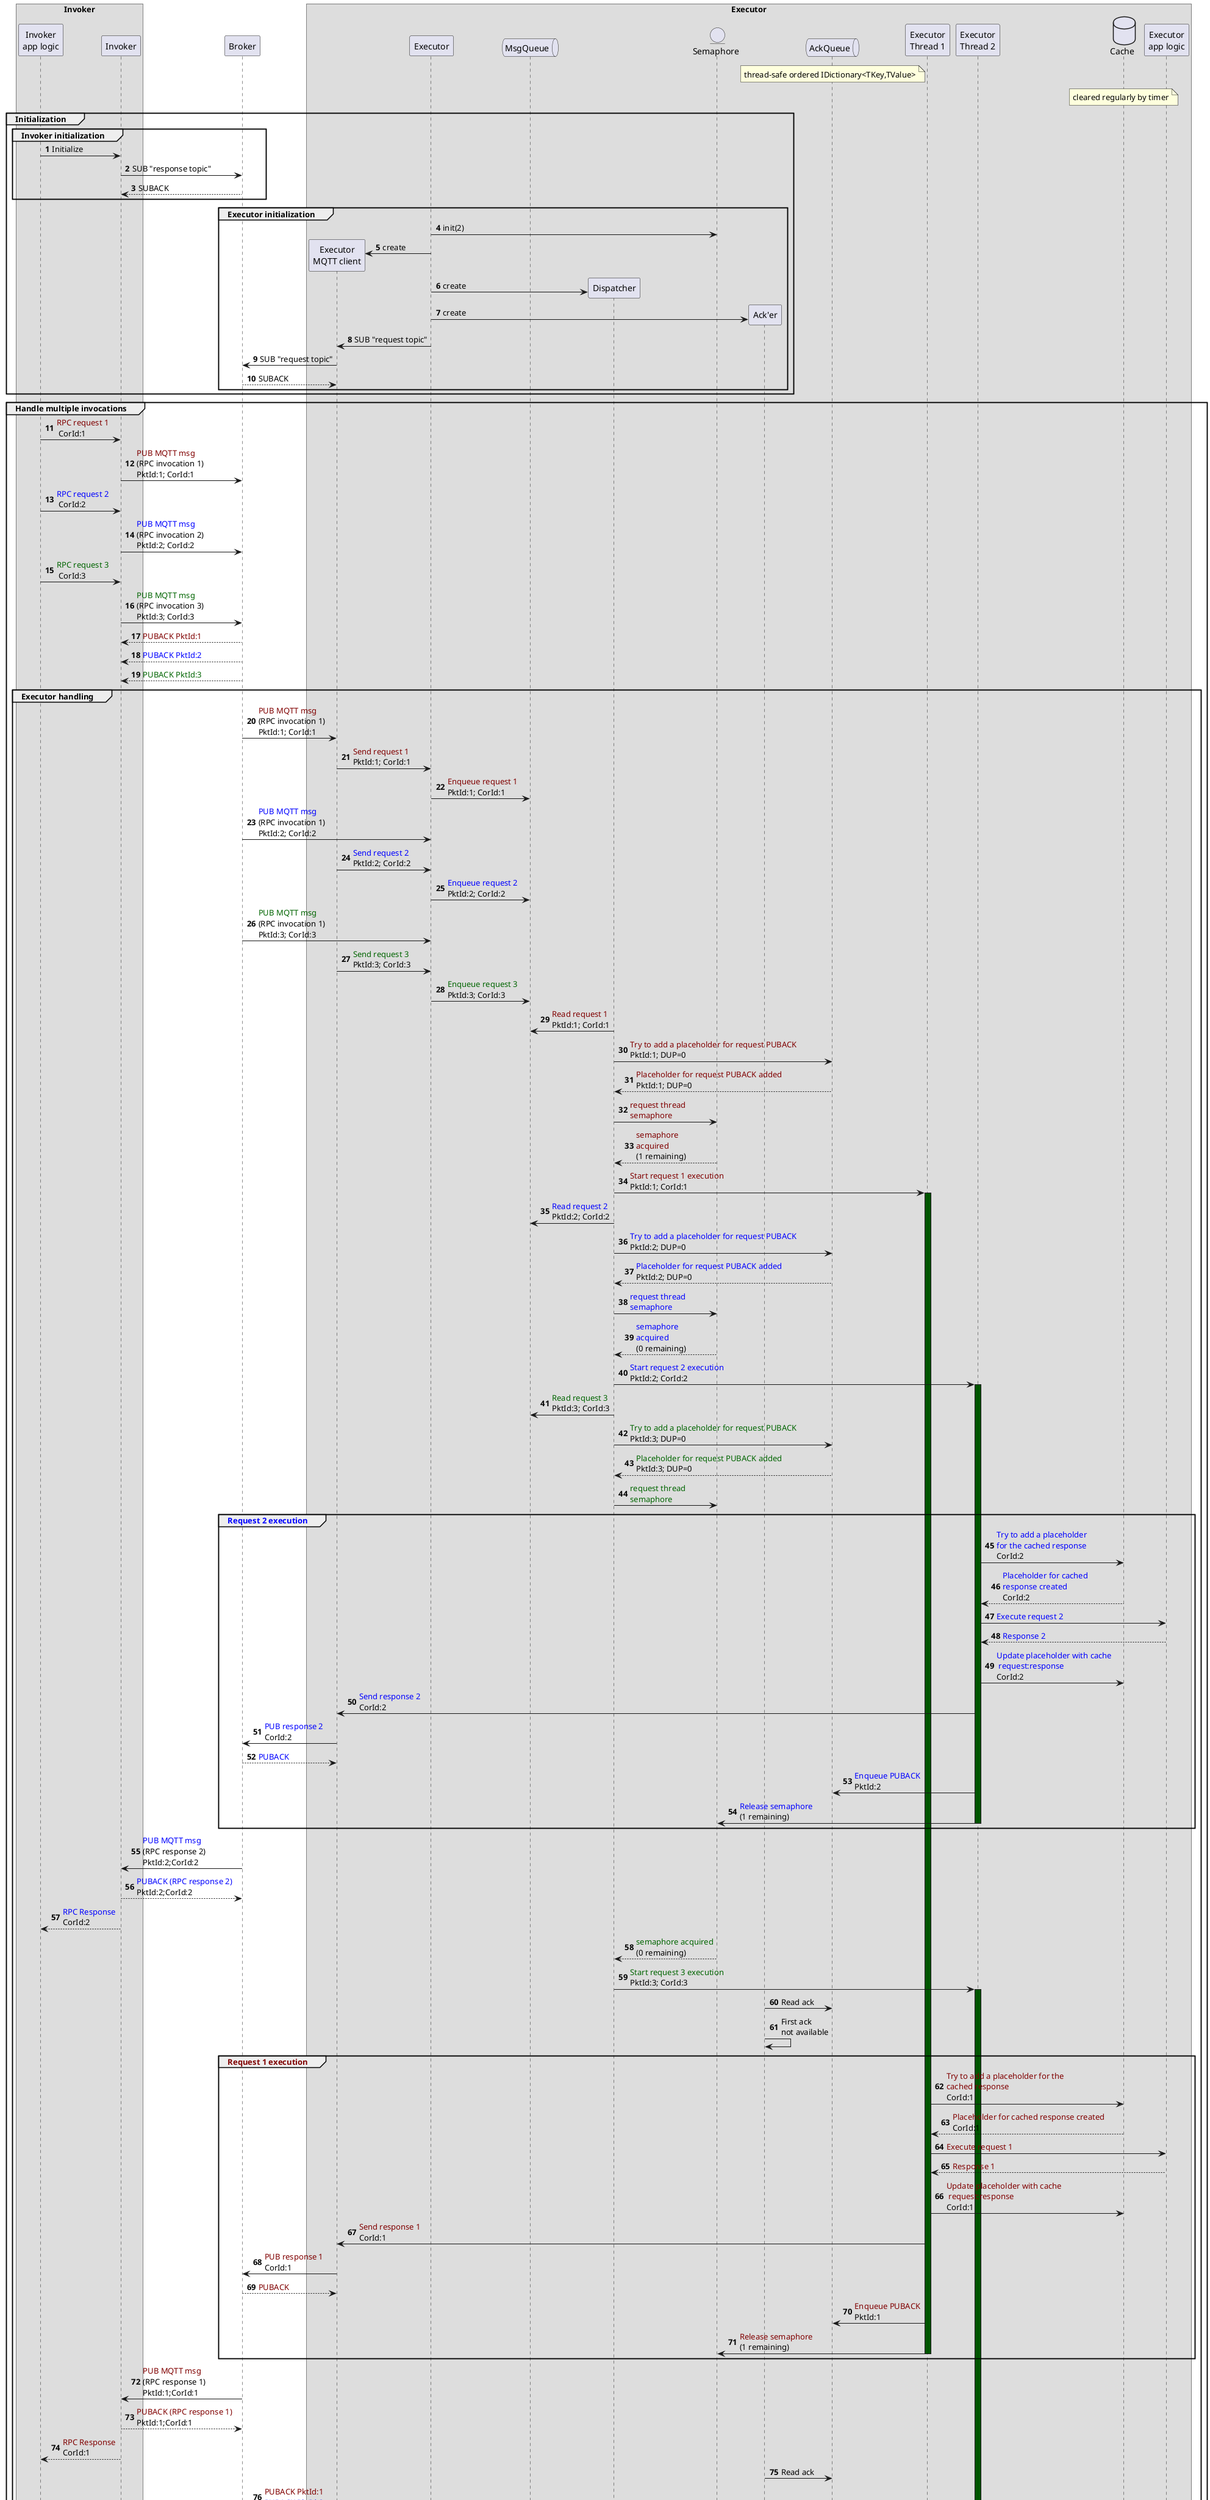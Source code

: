 @startuml
box Invoker
participant "Invoker\napp logic" as ial
participant "Invoker" as i
end box

participant "Broker" as b

box Executor
participant "Executor\nMQTT client" as emc
participant "Executor" as e
queue "MsgQueue" as q
participant "Dispatcher" as d
entity "Semaphore" as sem
participant "Ack'er" as acker
queue "AckQueue" as ack
note over ack : thread-safe ordered IDictionary<TKey,TValue>
participant "Executor\nThread 1" as t1
participant "Executor\nThread 2" as t2

database "Cache" as c
note over c: cleared regularly by timer
participant "Executor\napp logic" as al
end box
autonumber 

group Initialization
group Invoker initialization
ial -> i : Initialize
i -> b : SUB "response topic"
b --> i : SUBACK
end
group Executor initialization
e -> sem : init(2)
create emc
e -> emc : create
create d
e -> d : create
create acker
e -> acker : create
e -> emc : SUB "request topic"
emc -> b : SUB "request topic"
b --> emc : SUBACK
end
end

group Handle multiple invocations 
ial -> i : <font color=maroon>RPC request 1 \n CorId:1
i -> b : <font color=maroon>PUB MQTT msg\n(RPC invocation 1)\nPktId:1; CorId:1
ial -> i : <font color=blue>RPC request 2 \n CorId:2
i -> b : <font color=blue>PUB MQTT msg\n(RPC invocation 2)\nPktId:2; CorId:2
ial -> i : <font color=darkgreen>RPC request 3 \n CorId:3
i -> b : <font color=darkgreen>PUB MQTT msg\n(RPC invocation 3)\nPktId:3; CorId:3
b --> i : <font color=maroon>PUBACK PktId:1
b --> i : <font color=blue>PUBACK PktId:2
b --> i : <font color=darkgreen>PUBACK PktId:3

group Executor handling
b -> emc : <font color=maroon>PUB MQTT msg\n(RPC invocation 1)\nPktId:1; CorId:1
emc -> e : <font color=maroon>Send request 1 \nPktId:1; CorId:1
e -> q : <font color=maroon>Enqueue request 1 \nPktId:1; CorId:1

b -> e : <font color=blue>PUB MQTT msg\n(RPC invocation 1)\nPktId:2; CorId:2
emc -> e : <font color=blue>Send request 2 \nPktId:2; CorId:2
e -> q : <font color=blue>Enqueue request 2 \nPktId:2; CorId:2

b -> e : <font color=darkgreen>PUB MQTT msg\n(RPC invocation 1)\nPktId:3; CorId:3
emc -> e : <font color=darkgreen>Send request 3 \nPktId:3; CorId:3
e -> q : <font color=darkgreen>Enqueue request 3 \nPktId:3; CorId:3

d -> q : <font color=maroon>Read request 1 \nPktId:1; CorId:1
d -> ack : <font color=maroon>Try to add a placeholder for request PUBACK \nPktId:1; DUP=0
ack --> d : <font color=maroon>Placeholder for request PUBACK added \nPktId:1; DUP=0
d -> sem : <font color=maroon>request thread \n<font color=maroon>semaphore
sem --> d : <font color=maroon>semaphore \n<font color=maroon>acquired\n(1 remaining)
d -> t1 ++ #005500 : <font color=maroon>Start request 1 execution \nPktId:1; CorId:1

d -> q : <font color=blue>Read request 2 \nPktId:2; CorId:2
d -> ack : <font color=blue>Try to add a placeholder for request PUBACK \nPktId:2; DUP=0
ack --> d : <font color=blue>Placeholder for request PUBACK added \nPktId:2; DUP=0
d -> sem : <font color=blue>request thread \n<font color=blue>semaphore
sem --> d : <font color=blue>semaphore \n<font color=blue>acquired\n(0 remaining)
d -> t2 ++ #005500 : <font color=blue>Start request 2 execution \nPktId:2; CorId:2

d -> q : <font color=darkgreen>Read request 3 \nPktId:3; CorId:3
d -> ack : <font color=darkgreen>Try to add a placeholder for request PUBACK \nPktId:3; DUP=0
ack --> d : <font color=darkgreen>Placeholder for request PUBACK added \nPktId:3; DUP=0
d -> sem : <font color=darkgreen>request thread \n<font color=darkgreen>semaphore

group <font color=blue>Request 2 execution
t2 -> c : <font color=blue>Try to add a placeholder \n<font color=blue>for the cached response \nCorId:2
c --> t2 : <font color=blue>Placeholder for cached \n<font color=blue>response created \nCorId:2
t2 -> al : <font color=blue>Execute request 2
al --> t2 : <font color=blue>Response 2
t2 -> c : <font color=blue>Update placeholder with cache \n<font color=blue> request:response \nCorId:2
t2 -> emc : <font color=blue>Send response 2 \nCorId:2
emc -> b : <font color=blue>PUB response 2 \nCorId:2
b --> emc : <font color=blue>PUBACK
t2 -> ack : <font color=blue>Enqueue PUBACK\nPktId:2
t2 -> sem -- : <font color=blue>Release semaphore\n(1 remaining)
end

b -> i : <font color=blue>PUB MQTT msg\n(RPC response 2)\nPktId:2;CorId:2
i --> b : <font color=blue>PUBACK (RPC response 2)\nPktId:2;CorId:2
i --> ial : <font color=blue>RPC Response\nCorId:2

sem --> d : <font color=darkgreen>semaphore acquired\n(0 remaining)
d -> t2 ++ #005500 : <font color=darkgreen>Start request 3 execution \nPktId:3; CorId:3

acker -> ack : Read ack
acker -> acker : First ack\nnot available

group <font color=maroon>Request 1 execution
t1 -> c : <font color=maroon>Try to add a placeholder for the \n<font color=maroon>cached response \nCorId:1
c --> t1 : <font color=maroon>Placeholder for cached response created \nCorId:1
t1 -> al : <font color=maroon>Execute request 1
al --> t1 : <font color=maroon>Response 1
t1 -> c : <font color=maroon>Update placeholder with cache \n<font color=maroon> request:response \nCorId:1
t1 -> emc : <font color=maroon>Send response 1 \nCorId:1
emc -> b : <font color=maroon>PUB response 1 \nCorId:1
b --> emc : <font color=maroon>PUBACK
t1 -> ack : <font color=maroon>Enqueue PUBACK\nPktId:1
t1 -> sem -- : <font color=maroon>Release semaphore\n(1 remaining)
end

b -> i : <font color=maroon>PUB MQTT msg\n(RPC response 1)\nPktId:1;CorId:1
i --> b : <font color=maroon>PUBACK (RPC response 1)\nPktId:1;CorId:1
i --> ial : <font color=maroon>RPC Response\nCorId:1

acker -> ack : Read ack
acker -> b : <font color=maroon>PUBACK PktId:1\n<font color=blue>PUBACK PktId:2

group <font color=darkgreen>Request 3 execution
t2 -> c : <font color=darkgreen>Try to add a placeholder \n<font color=darkgreen>for the cached response \nCorId:3
c --> t2 : <font color=darkgreen>Placeholder for cached \n<font color=darkgreen>response created \nCorId:3
t2 -> al : <font color=darkgreen>Execute request 3
al --> t2 : <font color=darkgreen>Response 3
t2 -> c : <font color=darkgreen>Update placeholder with cache \n<font color=darkgreen> request:response \nCorId:3
t2 -> emc : <font color=darkgreen>Send response 3 \nCorId:3
emc -> b : <font color=darkgreen>PUB response 3 \nCorId:3
b --> emc : <font color=darkgreen>PUBACK
t2 -> ack : <font color=darkgreen>Enqueue PUBACK\nPktId:3
t2 -> sem -- : <font color=darkgreen>Release semaphore\n(2 remaining)
end

b -> i : <font color=darkgreen>PUB MQTT msg\n(RPC response 3)\nPktId:3;CorId:3
i --> b : <font color=darkgreen>PUBACK (RPC response 3)\nPktId:3;CorId:3
i --> ial : <font color=darkgreen>RPC Response\nCorId:3

acker -> ack : Read ack
acker -> b : <font color=darkgreen>PUBACK PktId:3

end
end 

@enduml